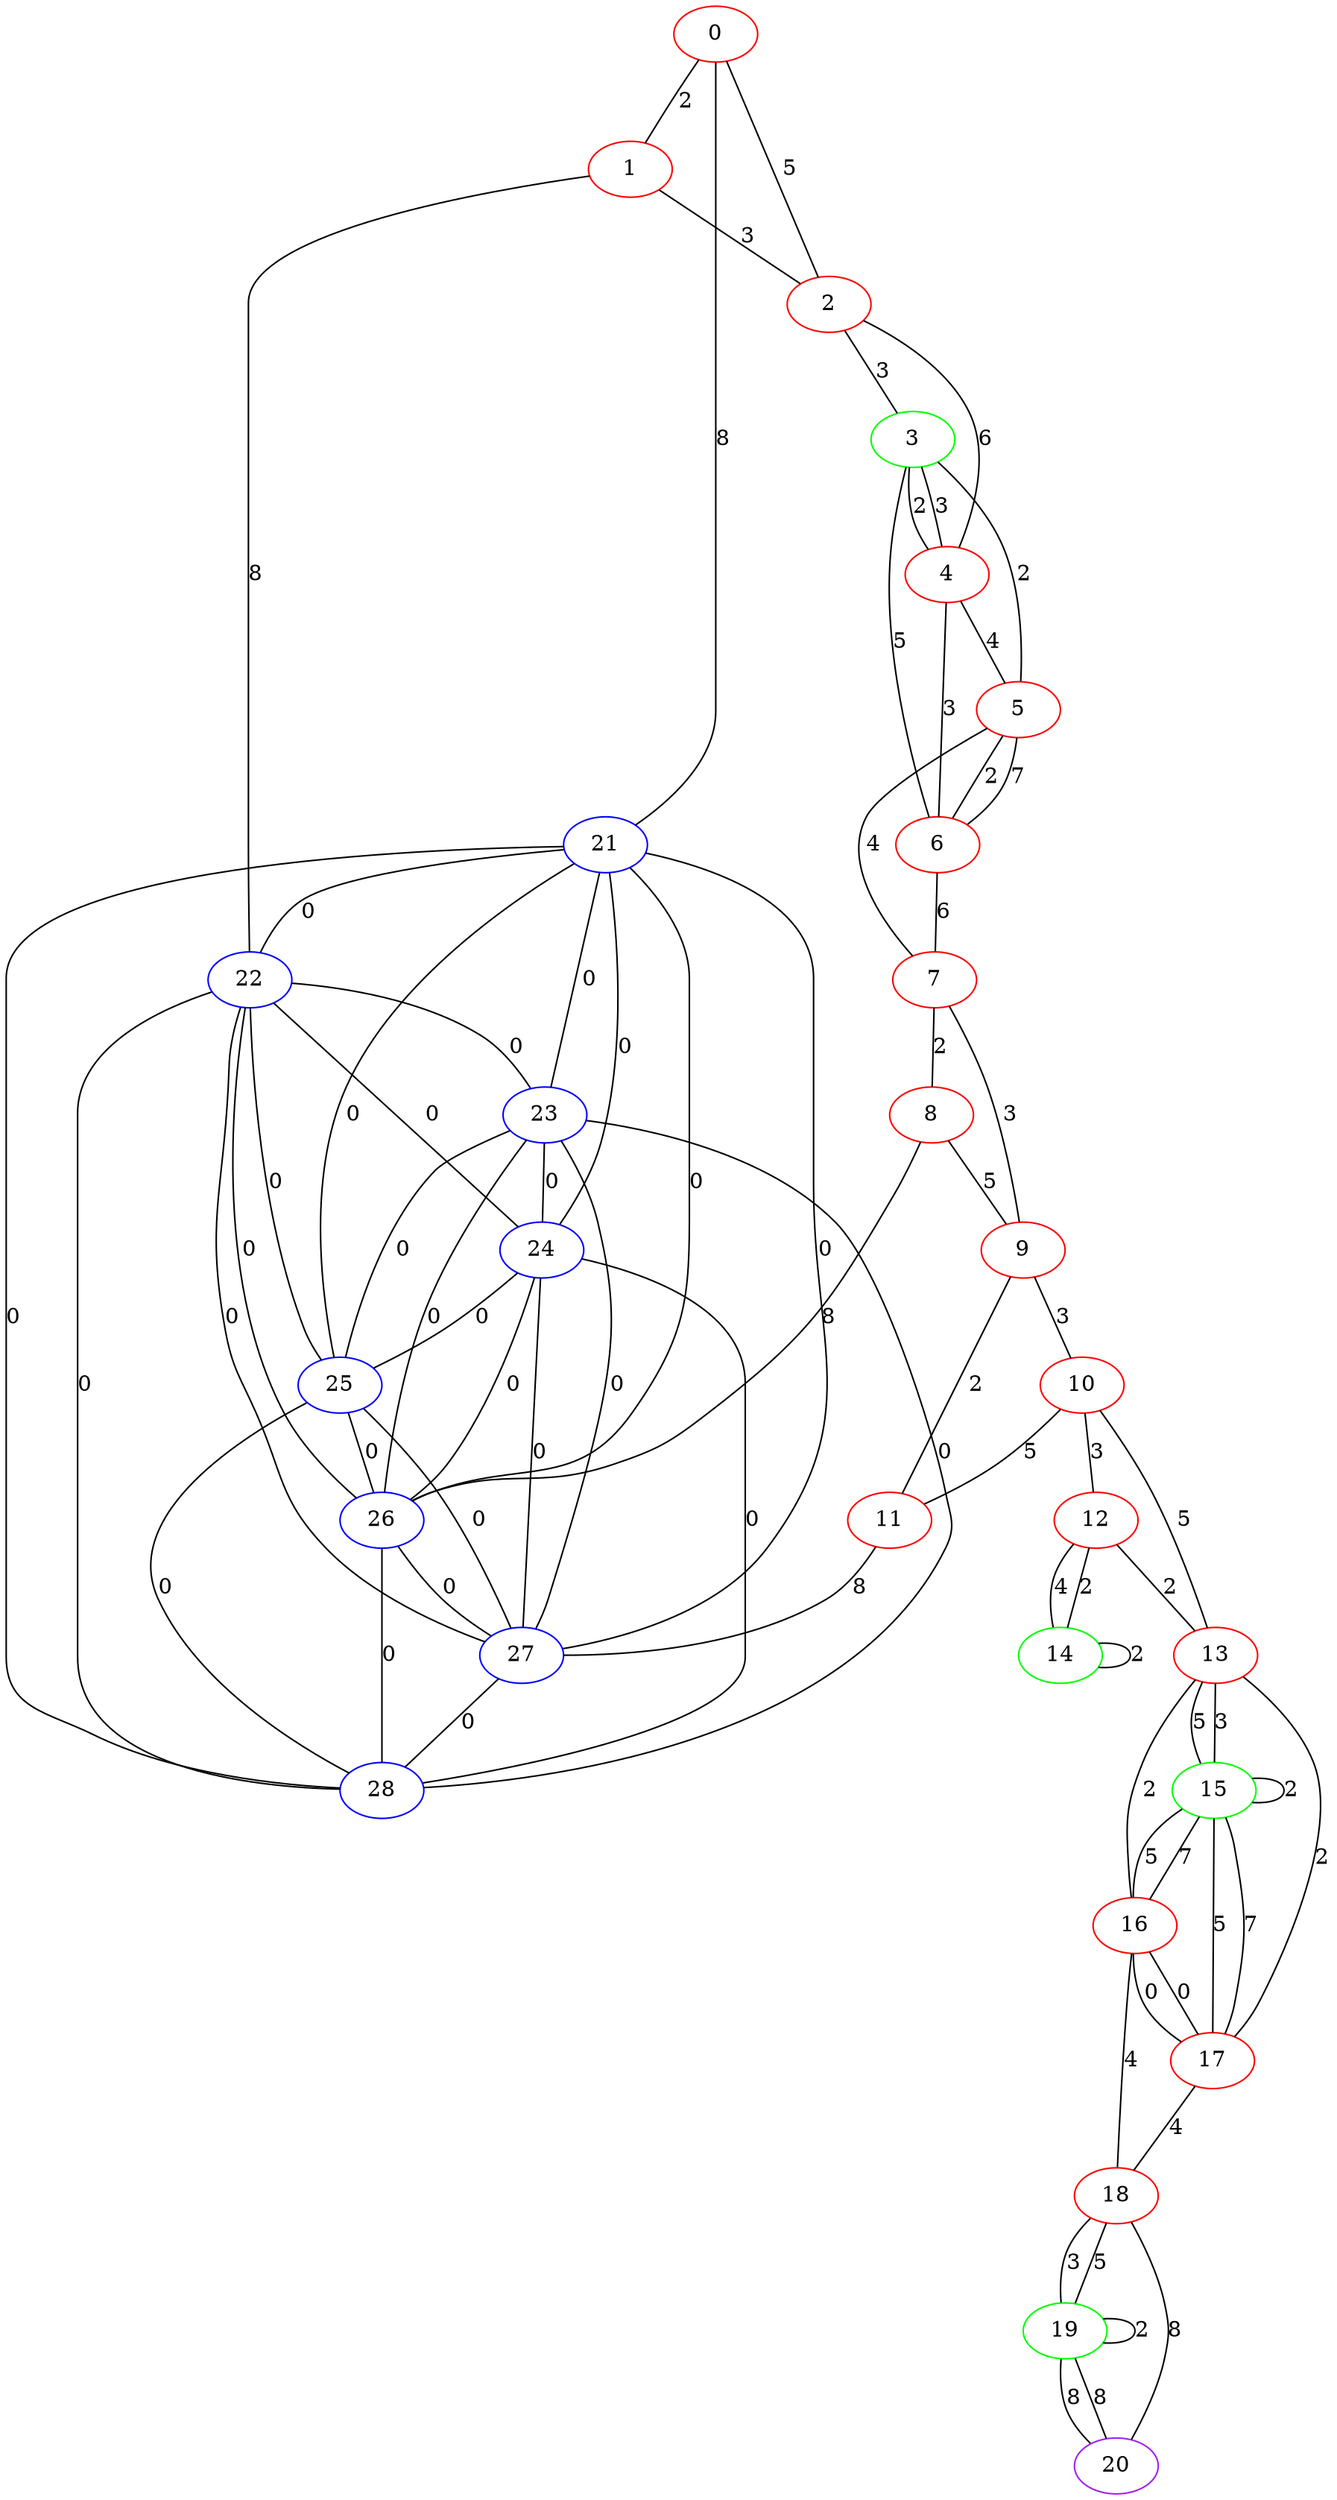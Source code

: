 graph "" {
0 [color=red, weight=1];
1 [color=red, weight=1];
2 [color=red, weight=1];
3 [color=green, weight=2];
4 [color=red, weight=1];
5 [color=red, weight=1];
6 [color=red, weight=1];
7 [color=red, weight=1];
8 [color=red, weight=1];
9 [color=red, weight=1];
10 [color=red, weight=1];
11 [color=red, weight=1];
12 [color=red, weight=1];
13 [color=red, weight=1];
14 [color=green, weight=2];
15 [color=green, weight=2];
16 [color=red, weight=1];
17 [color=red, weight=1];
18 [color=red, weight=1];
19 [color=green, weight=2];
20 [color=purple, weight=4];
21 [color=blue, weight=3];
22 [color=blue, weight=3];
23 [color=blue, weight=3];
24 [color=blue, weight=3];
25 [color=blue, weight=3];
26 [color=blue, weight=3];
27 [color=blue, weight=3];
28 [color=blue, weight=3];
0 -- 1  [key=0, label=2];
0 -- 2  [key=0, label=5];
0 -- 21  [key=0, label=8];
1 -- 2  [key=0, label=3];
1 -- 22  [key=0, label=8];
2 -- 3  [key=0, label=3];
2 -- 4  [key=0, label=6];
3 -- 4  [key=0, label=3];
3 -- 4  [key=1, label=2];
3 -- 5  [key=0, label=2];
3 -- 6  [key=0, label=5];
4 -- 5  [key=0, label=4];
4 -- 6  [key=0, label=3];
5 -- 6  [key=0, label=7];
5 -- 6  [key=1, label=2];
5 -- 7  [key=0, label=4];
6 -- 7  [key=0, label=6];
7 -- 8  [key=0, label=2];
7 -- 9  [key=0, label=3];
8 -- 9  [key=0, label=5];
8 -- 26  [key=0, label=8];
9 -- 10  [key=0, label=3];
9 -- 11  [key=0, label=2];
10 -- 11  [key=0, label=5];
10 -- 12  [key=0, label=3];
10 -- 13  [key=0, label=5];
11 -- 27  [key=0, label=8];
12 -- 13  [key=0, label=2];
12 -- 14  [key=0, label=2];
12 -- 14  [key=1, label=4];
13 -- 16  [key=0, label=2];
13 -- 17  [key=0, label=2];
13 -- 15  [key=0, label=3];
13 -- 15  [key=1, label=5];
14 -- 14  [key=0, label=2];
15 -- 16  [key=0, label=5];
15 -- 16  [key=1, label=7];
15 -- 17  [key=0, label=5];
15 -- 17  [key=1, label=7];
15 -- 15  [key=0, label=2];
16 -- 17  [key=0, label=0];
16 -- 17  [key=1, label=0];
16 -- 18  [key=0, label=4];
17 -- 18  [key=0, label=4];
18 -- 19  [key=0, label=3];
18 -- 19  [key=1, label=5];
18 -- 20  [key=0, label=8];
19 -- 19  [key=0, label=2];
19 -- 20  [key=0, label=8];
19 -- 20  [key=1, label=8];
21 -- 22  [key=0, label=0];
21 -- 23  [key=0, label=0];
21 -- 24  [key=0, label=0];
21 -- 25  [key=0, label=0];
21 -- 26  [key=0, label=0];
21 -- 27  [key=0, label=0];
21 -- 28  [key=0, label=0];
22 -- 23  [key=0, label=0];
22 -- 24  [key=0, label=0];
22 -- 25  [key=0, label=0];
22 -- 26  [key=0, label=0];
22 -- 27  [key=0, label=0];
22 -- 28  [key=0, label=0];
23 -- 24  [key=0, label=0];
23 -- 25  [key=0, label=0];
23 -- 26  [key=0, label=0];
23 -- 27  [key=0, label=0];
23 -- 28  [key=0, label=0];
24 -- 25  [key=0, label=0];
24 -- 26  [key=0, label=0];
24 -- 27  [key=0, label=0];
24 -- 28  [key=0, label=0];
25 -- 26  [key=0, label=0];
25 -- 27  [key=0, label=0];
25 -- 28  [key=0, label=0];
26 -- 27  [key=0, label=0];
26 -- 28  [key=0, label=0];
27 -- 28  [key=0, label=0];
}
